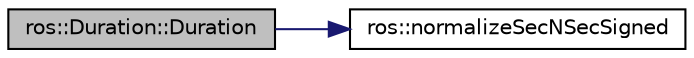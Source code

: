 digraph "ros::Duration::Duration"
{
  edge [fontname="Helvetica",fontsize="10",labelfontname="Helvetica",labelfontsize="10"];
  node [fontname="Helvetica",fontsize="10",shape=record];
  rankdir="LR";
  Node1 [label="ros::Duration::Duration",height=0.2,width=0.4,color="black", fillcolor="grey75", style="filled" fontcolor="black"];
  Node1 -> Node2 [color="midnightblue",fontsize="10",style="solid",fontname="Helvetica"];
  Node2 [label="ros::normalizeSecNSecSigned",height=0.2,width=0.4,color="black", fillcolor="white", style="filled",URL="$namespaceros.html#ae57670c4bae68620f230fc6a909369e5"];
}
